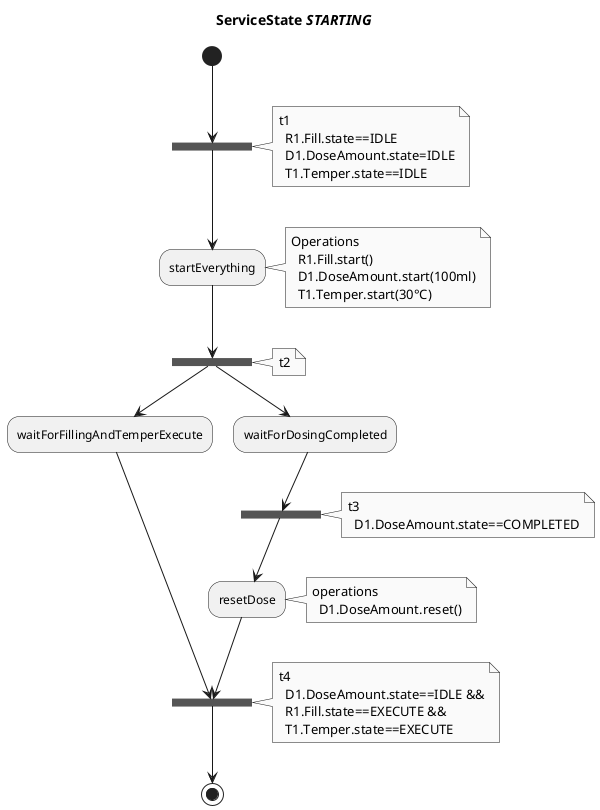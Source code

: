 /*
 * MIT License
 *
 * Copyright (c) 2021 P2O-Lab <p2o-lab@mailbox.tu-dresden.de>,
 * Chair for Process Control Systems, Technische Universität Dresden
 *
 * Permission is hereby granted, free of charge, to any person obtaining a copy
 * of this software and associated documentation files (the "Software"), to deal
 * in the Software without restriction, including without limitation the rights
 * to use, copy, modify, merge, publish, distribute, sublicense, and/or sell
 * copies of the Software, and to permit persons to whom the Software is
 * furnished to do so, subject to the following conditions:
 *
 * The above copyright notice and this permission notice shall be included in all
 * copies or substantial portions of the Software.
 *
 * THE SOFTWARE IS PROVIDED "AS IS", WITHOUT WARRANTY OF ANY KIND, EXPRESS OR
 * IMPLIED, INCLUDING BUT NOT LIMITED TO THE WARRANTIES OF MERCHANTABILITY,
 * FITNESS FOR A PARTICULAR PURPOSE AND NONINFRINGEMENT. IN NO EVENT SHALL THE
 * AUTHORS OR COPYRIGHT HOLDERS BE LIABLE FOR ANY CLAIM, DAMAGES OR OTHER
 * LIABILITY, WHETHER IN AN ACTION OF CONTRACT, TORT OR OTHERWISE, ARISING FROM,
 * OUT OF OR IN CONNECTION WITH THE SOFTWARE OR THE USE OR OTHER DEALINGS IN THE
 * SOFTWARE.
 */
 
@startuml

skinparam monochrome true

title ServiceState <i>STARTING</i>


(*) --> ===t1===
note right
t1
  R1.Fill.state==IDLE
  D1.DoseAmount.state=IDLE
  T1.Temper.state==IDLE
end note


===t1=== --> startEverything
note right
Operations
  R1.Fill.start()
  D1.DoseAmount.start(100ml)
  T1.Temper.start(30°C)
end note

startEverything --> ==t2==
note right
t2
end note

==t2== --> waitForFillingAndTemperExecute
==t2== --> waitForDosingCompleted


waitForFillingAndTemperExecute --> ==t4==

waitForDosingCompleted --> ==t3==
note right
t3
  D1.DoseAmount.state==COMPLETED
end note

==t3== --> resetDose
note right
operations
  D1.DoseAmount.reset()
end note

resetDose --> ===t4===
note right
t4
  D1.DoseAmount.state==IDLE &&
  R1.Fill.state==EXECUTE &&
  T1.Temper.state==EXECUTE
end note



==t4== --> (*)
@enduml
